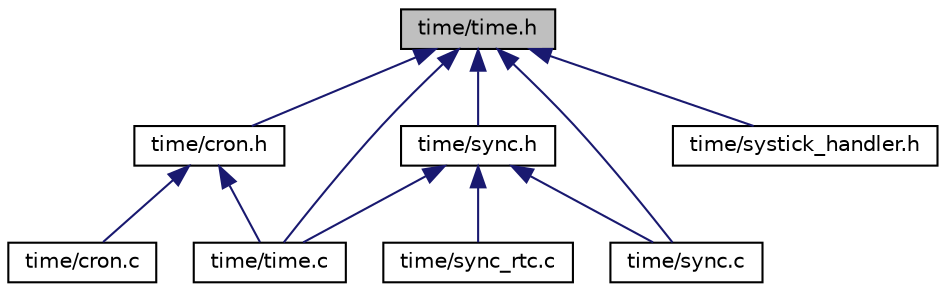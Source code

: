 digraph "time/time.h"
{
 // INTERACTIVE_SVG=YES
 // LATEX_PDF_SIZE
  bgcolor="transparent";
  edge [fontname="Helvetica",fontsize="10",labelfontname="Helvetica",labelfontsize="10"];
  node [fontname="Helvetica",fontsize="10",shape=record];
  Node1 [label="time/time.h",height=0.2,width=0.4,color="black", fillcolor="grey75", style="filled", fontcolor="black",tooltip="Time related functions for embebedded systems."];
  Node1 -> Node2 [dir="back",color="midnightblue",fontsize="10",style="solid",fontname="Helvetica"];
  Node2 [label="time/cron.h",height=0.2,width=0.4,color="black",URL="$cron_8h.html",tooltip="Cron-like scheduling framework for embebedded systems."];
  Node2 -> Node3 [dir="back",color="midnightblue",fontsize="10",style="solid",fontname="Helvetica"];
  Node3 [label="time/cron.c",height=0.2,width=0.4,color="black",URL="$cron_8c.html",tooltip="Cron-like scheduling framework implementations."];
  Node2 -> Node4 [dir="back",color="midnightblue",fontsize="10",style="solid",fontname="Helvetica"];
  Node4 [label="time/time.c",height=0.2,width=0.4,color="black",URL="$time_8c.html",tooltip="Time related function implementations."];
  Node1 -> Node5 [dir="back",color="midnightblue",fontsize="10",style="solid",fontname="Helvetica"];
  Node5 [label="time/sync.c",height=0.2,width=0.4,color="black",URL="$sync_8c.html",tooltip="Time synchonization function implementation."];
  Node1 -> Node6 [dir="back",color="midnightblue",fontsize="10",style="solid",fontname="Helvetica"];
  Node6 [label="time/sync.h",height=0.2,width=0.4,color="black",URL="$sync_8h.html",tooltip="Time synchonization functions for embebedded systems."];
  Node6 -> Node5 [dir="back",color="midnightblue",fontsize="10",style="solid",fontname="Helvetica"];
  Node6 -> Node7 [dir="back",color="midnightblue",fontsize="10",style="solid",fontname="Helvetica"];
  Node7 [label="time/sync_rtc.c",height=0.2,width=0.4,color="black",URL="$sync__rtc_8c_source.html",tooltip=" "];
  Node6 -> Node4 [dir="back",color="midnightblue",fontsize="10",style="solid",fontname="Helvetica"];
  Node1 -> Node8 [dir="back",color="midnightblue",fontsize="10",style="solid",fontname="Helvetica"];
  Node8 [label="time/systick_handler.h",height=0.2,width=0.4,color="black",URL="$systick__handler_8h.html",tooltip="Interrupt handler for the system tick for static inclusion in the application."];
  Node1 -> Node4 [dir="back",color="midnightblue",fontsize="10",style="solid",fontname="Helvetica"];
}
